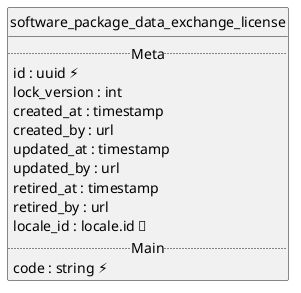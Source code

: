 @startuml uml
skinparam monochrome true
skinparam linetype ortho
hide circle

entity software_package_data_exchange_license {
  .. Meta ..
  id : uuid ⚡
  lock_version : int
  created_at : timestamp
  created_by : url
  updated_at : timestamp
  updated_by : url
  retired_at : timestamp
  retired_by : url
  locale_id : locale.id 🔑
  .. Main ..
  code : string ⚡
}

@enduml
